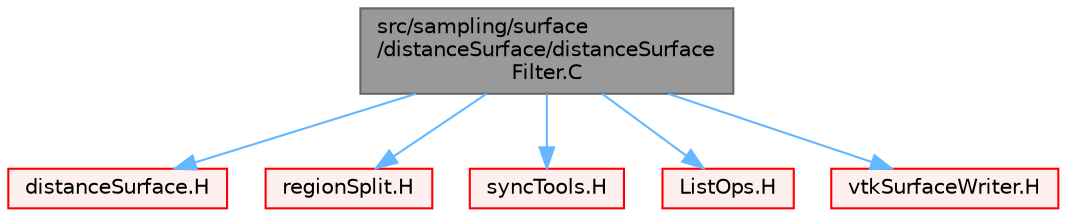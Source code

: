digraph "src/sampling/surface/distanceSurface/distanceSurfaceFilter.C"
{
 // LATEX_PDF_SIZE
  bgcolor="transparent";
  edge [fontname=Helvetica,fontsize=10,labelfontname=Helvetica,labelfontsize=10];
  node [fontname=Helvetica,fontsize=10,shape=box,height=0.2,width=0.4];
  Node1 [id="Node000001",label="src/sampling/surface\l/distanceSurface/distanceSurface\lFilter.C",height=0.2,width=0.4,color="gray40", fillcolor="grey60", style="filled", fontcolor="black",tooltip=" "];
  Node1 -> Node2 [id="edge1_Node000001_Node000002",color="steelblue1",style="solid",tooltip=" "];
  Node2 [id="Node000002",label="distanceSurface.H",height=0.2,width=0.4,color="red", fillcolor="#FFF0F0", style="filled",URL="$distanceSurface_8H.html",tooltip=" "];
  Node1 -> Node432 [id="edge2_Node000001_Node000432",color="steelblue1",style="solid",tooltip=" "];
  Node432 [id="Node000432",label="regionSplit.H",height=0.2,width=0.4,color="red", fillcolor="#FFF0F0", style="filled",URL="$regionSplit_8H.html",tooltip=" "];
  Node1 -> Node433 [id="edge3_Node000001_Node000433",color="steelblue1",style="solid",tooltip=" "];
  Node433 [id="Node000433",label="syncTools.H",height=0.2,width=0.4,color="red", fillcolor="#FFF0F0", style="filled",URL="$syncTools_8H.html",tooltip=" "];
  Node1 -> Node190 [id="edge4_Node000001_Node000190",color="steelblue1",style="solid",tooltip=" "];
  Node190 [id="Node000190",label="ListOps.H",height=0.2,width=0.4,color="red", fillcolor="#FFF0F0", style="filled",URL="$ListOps_8H.html",tooltip="Various functions to operate on Lists."];
  Node1 -> Node446 [id="edge5_Node000001_Node000446",color="steelblue1",style="solid",tooltip=" "];
  Node446 [id="Node000446",label="vtkSurfaceWriter.H",height=0.2,width=0.4,color="red", fillcolor="#FFF0F0", style="filled",URL="$vtkSurfaceWriter_8H.html",tooltip=" "];
}
